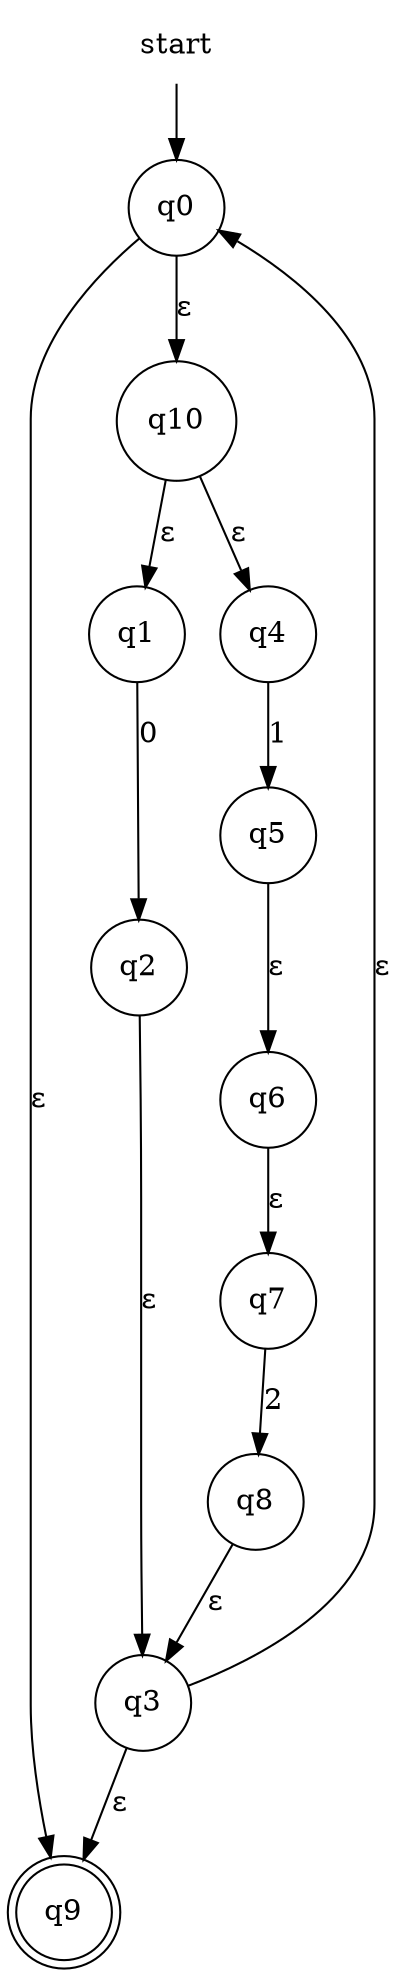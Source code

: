 digraph automaton {
    node [shape=none]; start;
    node [shape=doublecircle]; "q9";
    node [shape=circle];
    start -> "q0";
    "q0" -> "q9" [label="&epsilon;"];
    "q0" -> "q10" [label="&epsilon;"];
    "q1" -> "q2" [label="0"];
    "q2" -> "q3" [label="&epsilon;"];
    "q3" -> "q0" [label="&epsilon;"];
    "q3" -> "q9" [label="&epsilon;"];
    "q4" -> "q5" [label="1"];
    "q5" -> "q6" [label="&epsilon;"];
    "q6" -> "q7" [label="&epsilon;"];
    "q7" -> "q8" [label="2"];
    "q8" -> "q3" [label="&epsilon;"];
    "q10" -> "q1" [label="&epsilon;"];
    "q10" -> "q4" [label="&epsilon;"];
}
